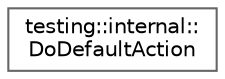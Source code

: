 digraph "Graphical Class Hierarchy"
{
 // LATEX_PDF_SIZE
  bgcolor="transparent";
  edge [fontname=Helvetica,fontsize=10,labelfontname=Helvetica,labelfontsize=10];
  node [fontname=Helvetica,fontsize=10,shape=box,height=0.2,width=0.4];
  rankdir="LR";
  Node0 [id="Node000000",label="testing::internal::\lDoDefaultAction",height=0.2,width=0.4,color="grey40", fillcolor="white", style="filled",URL="$classtesting_1_1internal_1_1_do_default_action.html",tooltip=" "];
}
